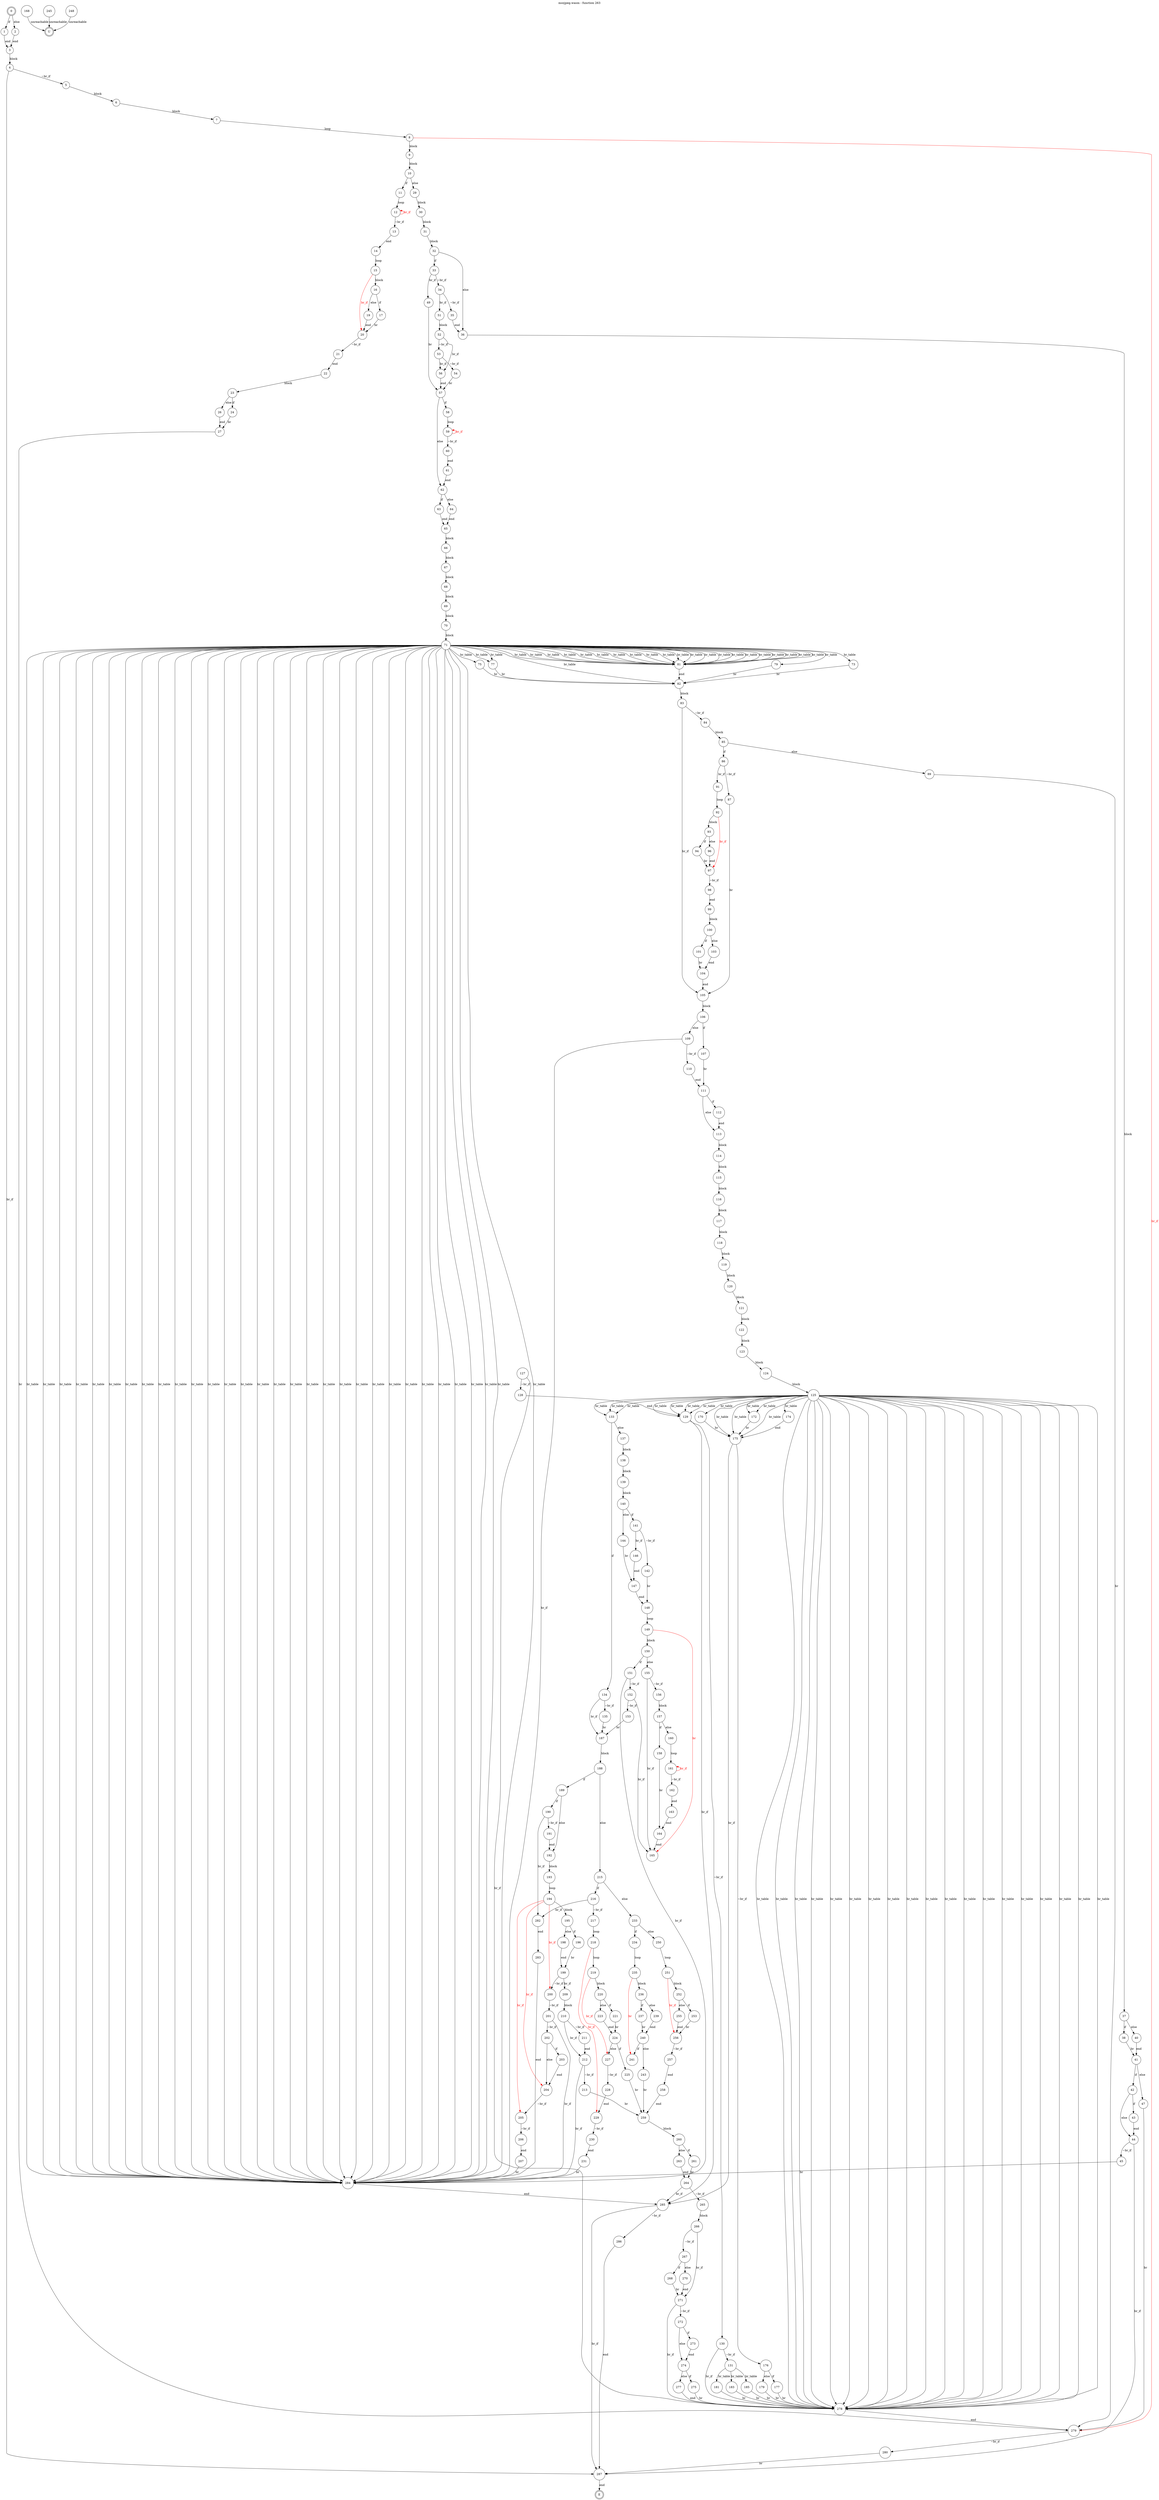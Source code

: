 digraph finite_state_machine {
    label = "mozjpeg.wasm - function 263"
    labelloc =  t
    labelfontsize = 16
    labelfontcolor = black
    labelfontname = "Helvetica"
    node [shape = doublecircle]; 0 E U ;
    node [shape = circle];
    0 -> 1[label="if"];
    0 -> 2[label="else"];
    1 -> 3[label="end"];
    2 -> 3[label="end"];
    3 -> 4[label="block"];
    4 -> 5[label="~br_if"];
    4 -> 287[label="br_if"];
    5 -> 6[label="block"];
    6 -> 7[label="block"];
    7 -> 8[label="loop"];
    8 -> 9[label="block"];
    9 -> 10[label="block"];
    10 -> 11[label="if"];
    10 -> 29[label="else"];
    11 -> 12[label="loop"];
    12 -> 13[label="~br_if"];
    12 -> 12[color="red" dir=back fontcolor="red" label="br_if"];
    13 -> 14[label="end"];
    14 -> 15[label="loop"];
    15 -> 16[label="block"];
    16 -> 17[label="if"];
    16 -> 19[label="else"];
    17 -> 20[label="br"];
    19 -> 20[label="end"];
    20 -> 21[label="~br_if"];
    20 -> 15[color="red" dir=back fontcolor="red" label="br_if"];
    21 -> 22[label="end"];
    22 -> 23[label="block"];
    23 -> 24[label="if"];
    23 -> 26[label="else"];
    24 -> 27[label="br"];
    26 -> 27[label="end"];
    27 -> 279[label="br"];
    29 -> 30[label="block"];
    30 -> 31[label="block"];
    31 -> 32[label="block"];
    32 -> 33[label="if"];
    32 -> 36[label="else"];
    33 -> 34[label="~br_if"];
    33 -> 49[label="br_if"];
    34 -> 35[label="~br_if"];
    34 -> 51[label="br_if"];
    35 -> 36[label="end"];
    36 -> 37[label="block"];
    37 -> 38[label="if"];
    37 -> 40[label="else"];
    38 -> 41[label="br"];
    40 -> 41[label="end"];
    41 -> 42[label="if"];
    41 -> 47[label="else"];
    42 -> 43[label="if"];
    42 -> 44[label="else"];
    43 -> 44[label="end"];
    44 -> 45[label="~br_if"];
    44 -> 287[label="br_if"];
    45 -> 284[label="br"];
    47 -> 279[label="br"];
    49 -> 57[label="br"];
    51 -> 52[label="block"];
    52 -> 53[label="~br_if"];
    52 -> 56[label="br_if"];
    53 -> 54[label="~br_if"];
    53 -> 56[label="br_if"];
    54 -> 57[label="br"];
    56 -> 57[label="end"];
    57 -> 58[label="if"];
    57 -> 62[label="else"];
    58 -> 59[label="loop"];
    59 -> 60[label="~br_if"];
    59 -> 59[color="red" dir=back fontcolor="red" label="br_if"];
    60 -> 61[label="end"];
    61 -> 62[label="end"];
    62 -> 63[label="if"];
    62 -> 64[label="else"];
    63 -> 65[label="end"];
    64 -> 65[label="end"];
    65 -> 66[label="block"];
    66 -> 67[label="block"];
    67 -> 68[label="block"];
    68 -> 69[label="block"];
    69 -> 70[label="block"];
    70 -> 71[label="block"];
    71 -> 81[label="br_table"];
    71 -> 284[label="br_table"];
    71 -> 81[label="br_table"];
    71 -> 284[label="br_table"];
    71 -> 81[label="br_table"];
    71 -> 81[label="br_table"];
    71 -> 81[label="br_table"];
    71 -> 284[label="br_table"];
    71 -> 284[label="br_table"];
    71 -> 284[label="br_table"];
    71 -> 284[label="br_table"];
    71 -> 79[label="br_table"];
    71 -> 284[label="br_table"];
    71 -> 284[label="br_table"];
    71 -> 284[label="br_table"];
    71 -> 284[label="br_table"];
    71 -> 284[label="br_table"];
    71 -> 284[label="br_table"];
    71 -> 81[label="br_table"];
    71 -> 284[label="br_table"];
    71 -> 284[label="br_table"];
    71 -> 284[label="br_table"];
    71 -> 284[label="br_table"];
    71 -> 81[label="br_table"];
    71 -> 284[label="br_table"];
    71 -> 284[label="br_table"];
    71 -> 81[label="br_table"];
    71 -> 284[label="br_table"];
    71 -> 284[label="br_table"];
    71 -> 284[label="br_table"];
    71 -> 284[label="br_table"];
    71 -> 284[label="br_table"];
    71 -> 81[label="br_table"];
    71 -> 284[label="br_table"];
    71 -> 81[label="br_table"];
    71 -> 81[label="br_table"];
    71 -> 81[label="br_table"];
    71 -> 81[label="br_table"];
    71 -> 81[label="br_table"];
    71 -> 73[label="br_table"];
    71 -> 81[label="br_table"];
    71 -> 82[label="br_table"];
    71 -> 284[label="br_table"];
    71 -> 75[label="br_table"];
    71 -> 284[label="br_table"];
    71 -> 81[label="br_table"];
    71 -> 81[label="br_table"];
    71 -> 81[label="br_table"];
    71 -> 284[label="br_table"];
    71 -> 284[label="br_table"];
    71 -> 81[label="br_table"];
    71 -> 77[label="br_table"];
    71 -> 81[label="br_table"];
    71 -> 284[label="br_table"];
    71 -> 284[label="br_table"];
    71 -> 81[label="br_table"];
    71 -> 284[label="br_table"];
    71 -> 77[label="br_table"];
    73 -> 82[label="br"];
    75 -> 82[label="br"];
    77 -> 82[label="br"];
    79 -> 82[label="br"];
    81 -> 82[label="end"];
    82 -> 83[label="block"];
    83 -> 84[label="~br_if"];
    83 -> 105[label="br_if"];
    84 -> 85[label="block"];
    85 -> 86[label="if"];
    85 -> 89[label="else"];
    86 -> 87[label="~br_if"];
    86 -> 91[label="br_if"];
    87 -> 105[label="br"];
    89 -> 279[label="br"];
    91 -> 92[label="loop"];
    92 -> 93[label="block"];
    93 -> 94[label="if"];
    93 -> 96[label="else"];
    94 -> 97[label="br"];
    96 -> 97[label="end"];
    97 -> 98[label="~br_if"];
    97 -> 92[color="red" dir=back fontcolor="red" label="br_if"];
    98 -> 99[label="end"];
    99 -> 100[label="block"];
    100 -> 101[label="if"];
    100 -> 103[label="else"];
    101 -> 104[label="br"];
    103 -> 104[label="end"];
    104 -> 105[label="end"];
    105 -> 106[label="block"];
    106 -> 107[label="if"];
    106 -> 109[label="else"];
    107 -> 111[label="br"];
    109 -> 110[label="~br_if"];
    109 -> 284[label="br_if"];
    110 -> 111[label="end"];
    111 -> 112[label="if"];
    111 -> 113[label="else"];
    112 -> 113[label="end"];
    113 -> 114[label="block"];
    114 -> 115[label="block"];
    115 -> 116[label="block"];
    116 -> 117[label="block"];
    117 -> 118[label="block"];
    118 -> 119[label="block"];
    119 -> 120[label="block"];
    120 -> 121[label="block"];
    121 -> 122[label="block"];
    122 -> 123[label="block"];
    123 -> 124[label="block"];
    124 -> 125[label="block"];
    125 -> 175[label="br_table"];
    125 -> 278[label="br_table"];
    125 -> 278[label="br_table"];
    125 -> 133[label="br_table"];
    125 -> 278[label="br_table"];
    125 -> 278[label="br_table"];
    125 -> 278[label="br_table"];
    125 -> 278[label="br_table"];
    125 -> 278[label="br_table"];
    125 -> 129[label="br_table"];
    125 -> 278[label="br_table"];
    125 -> 133[label="br_table"];
    125 -> 172[label="br_table"];
    125 -> 129[label="br_table"];
    125 -> 129[label="br_table"];
    125 -> 129[label="br_table"];
    125 -> 278[label="br_table"];
    125 -> 174[label="br_table"];
    125 -> 278[label="br_table"];
    125 -> 278[label="br_table"];
    125 -> 278[label="br_table"];
    125 -> 278[label="br_table"];
    125 -> 278[label="br_table"];
    125 -> 170[label="br_table"];
    125 -> 175[label="br_table"];
    125 -> 278[label="br_table"];
    125 -> 278[label="br_table"];
    125 -> 133[label="br_table"];
    125 -> 278[label="br_table"];
    125 -> 172[label="br_table"];
    125 -> 278[label="br_table"];
    125 -> 278[label="br_table"];
    125 -> 175[label="br_table"];
    127 -> 128[label="~br_if"];
    127 -> 278[label="br_if"];
    128 -> 129[label="end"];
    129 -> 130[label="~br_if"];
    129 -> 285[label="br_if"];
    130 -> 131[label="~br_if"];
    130 -> 278[label="br_if"];
    131 -> 181[label="br_table"];
    131 -> 183[label="br_table"];
    131 -> 185[label="br_table"];
    133 -> 134[label="if"];
    133 -> 137[label="else"];
    134 -> 135[label="~br_if"];
    134 -> 187[label="br_if"];
    135 -> 187[label="br"];
    137 -> 138[label="block"];
    138 -> 139[label="block"];
    139 -> 140[label="block"];
    140 -> 141[label="if"];
    140 -> 144[label="else"];
    141 -> 142[label="~br_if"];
    141 -> 146[label="br_if"];
    142 -> 148[label="br"];
    144 -> 147[label="br"];
    146 -> 147[label="end"];
    147 -> 148[label="end"];
    148 -> 149[label="loop"];
    149 -> 150[label="block"];
    150 -> 151[label="if"];
    150 -> 155[label="else"];
    151 -> 152[label="~br_if"];
    151 -> 284[label="br_if"];
    152 -> 153[label="~br_if"];
    152 -> 165[label="br_if"];
    153 -> 187[label="br"];
    155 -> 156[label="~br_if"];
    155 -> 165[label="br_if"];
    156 -> 157[label="block"];
    157 -> 158[label="if"];
    157 -> 160[label="else"];
    158 -> 164[label="br"];
    160 -> 161[label="loop"];
    161 -> 162[label="~br_if"];
    161 -> 161[color="red" dir=back fontcolor="red" label="br_if"];
    162 -> 163[label="end"];
    163 -> 164[label="end"];
    164 -> 165[label="end"];
    165 -> 149[color="red" dir=back fontcolor="red" label="br"];
    168 -> U[label="unreachable"];
    170 -> 175[label="br"];
    172 -> 175[label="br"];
    174 -> 175[label="end"];
    175 -> 176[label="~br_if"];
    175 -> 285[label="br_if"];
    176 -> 177[label="if"];
    176 -> 179[label="else"];
    177 -> 278[label="br"];
    179 -> 278[label="br"];
    181 -> 278[label="br"];
    183 -> 278[label="br"];
    185 -> 278[label="br"];
    187 -> 188[label="block"];
    188 -> 189[label="if"];
    188 -> 215[label="else"];
    189 -> 190[label="if"];
    189 -> 192[label="else"];
    190 -> 191[label="~br_if"];
    190 -> 282[label="br_if"];
    191 -> 192[label="end"];
    192 -> 193[label="block"];
    193 -> 194[label="loop"];
    194 -> 195[label="block"];
    195 -> 196[label="if"];
    195 -> 198[label="else"];
    196 -> 199[label="br"];
    198 -> 199[label="end"];
    199 -> 200[label="~br_if"];
    199 -> 209[label="br_if"];
    200 -> 201[label="~br_if"];
    200 -> 194[color="red" dir=back fontcolor="red" label="br_if"];
    201 -> 202[label="~br_if"];
    201 -> 284[label="br_if"];
    202 -> 203[label="if"];
    202 -> 204[label="else"];
    203 -> 204[label="end"];
    204 -> 205[label="~br_if"];
    204 -> 194[color="red" dir=back fontcolor="red" label="br_if"];
    205 -> 206[label="~br_if"];
    205 -> 194[color="red" dir=back fontcolor="red" label="br_if"];
    206 -> 207[label="end"];
    207 -> 284[label="br"];
    209 -> 210[label="block"];
    210 -> 211[label="~br_if"];
    210 -> 212[label="br_if"];
    211 -> 212[label="end"];
    212 -> 213[label="~br_if"];
    212 -> 284[label="br_if"];
    213 -> 259[label="br"];
    215 -> 216[label="if"];
    215 -> 233[label="else"];
    216 -> 217[label="~br_if"];
    216 -> 282[label="br_if"];
    217 -> 218[label="loop"];
    218 -> 219[label="loop"];
    219 -> 220[label="block"];
    220 -> 221[label="if"];
    220 -> 223[label="else"];
    221 -> 224[label="br"];
    223 -> 224[label="end"];
    224 -> 225[label="if"];
    224 -> 227[label="else"];
    225 -> 259[label="br"];
    227 -> 228[label="~br_if"];
    227 -> 219[color="red" dir=back fontcolor="red" label="br_if"];
    228 -> 229[label="end"];
    229 -> 230[label="~br_if"];
    229 -> 218[color="red" dir=back fontcolor="red" label="br_if"];
    230 -> 231[label="end"];
    231 -> 284[label="br"];
    233 -> 234[label="if"];
    233 -> 250[label="else"];
    234 -> 235[label="loop"];
    235 -> 236[label="block"];
    236 -> 237[label="if"];
    236 -> 239[label="else"];
    237 -> 240[label="br"];
    239 -> 240[label="end"];
    240 -> 241[label="if"];
    240 -> 243[label="else"];
    241 -> 235[color="red" dir=back fontcolor="red" label="br"];
    243 -> 259[label="br"];
    245 -> U[label="unreachable"];
    248 -> U[label="unreachable"];
    250 -> 251[label="loop"];
    251 -> 252[label="block"];
    252 -> 253[label="if"];
    252 -> 255[label="else"];
    253 -> 256[label="br"];
    255 -> 256[label="end"];
    256 -> 257[label="~br_if"];
    256 -> 251[color="red" dir=back fontcolor="red" label="br_if"];
    257 -> 258[label="end"];
    258 -> 259[label="end"];
    259 -> 260[label="block"];
    260 -> 261[label="if"];
    260 -> 263[label="else"];
    261 -> 264[label="br"];
    263 -> 264[label="end"];
    264 -> 265[label="~br_if"];
    264 -> 285[label="br_if"];
    265 -> 266[label="block"];
    266 -> 267[label="~br_if"];
    266 -> 271[label="br_if"];
    267 -> 268[label="if"];
    267 -> 270[label="else"];
    268 -> 271[label="br"];
    270 -> 271[label="end"];
    271 -> 272[label="~br_if"];
    271 -> 278[label="br_if"];
    272 -> 273[label="if"];
    272 -> 274[label="else"];
    273 -> 274[label="end"];
    274 -> 275[label="if"];
    274 -> 277[label="else"];
    275 -> 278[label="br"];
    277 -> 278[label="end"];
    278 -> 279[label="end"];
    279 -> 280[label="~br_if"];
    279 -> 8[color="red" dir=back fontcolor="red" label="br_if"];
    280 -> 287[label="br"];
    282 -> 283[label="end"];
    283 -> 284[label="end"];
    284 -> 285[label="end"];
    285 -> 286[label="~br_if"];
    285 -> 287[label="br_if"];
    286 -> 287[label="end"];
    287 -> E[label="end"];
}
